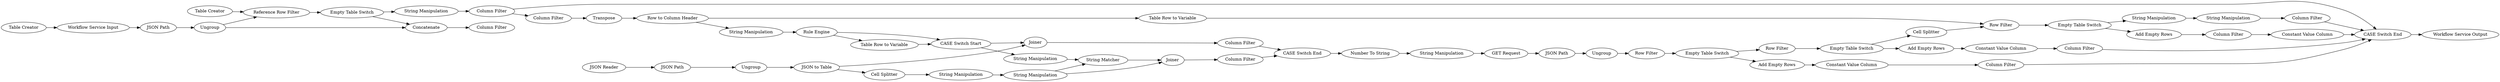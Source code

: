 digraph {
	"-2953554156223839919_13" [label="Workflow Service Output"]
	"-2953554156223839919_194" [label="Table Creator"]
	"-2953554156223839919_206" [label="Add Empty Rows"]
	"-3423178297021006565_97" [label="Column Filter"]
	"-2953554156223839919_78" [label="Row Filter"]
	"-6386736471881459505_197" [label="Column Filter"]
	"-6386736471881459505_196" [label="Column Filter"]
	"-3423178297021006565_90" [label="CASE Switch Start"]
	"-6386736471881459505_192" [label="Table Creator"]
	"-3423178297021006565_92" [label="Table Row to Variable"]
	"-2953554156223839919_12" [label="Workflow Service Input"]
	"-2953554156223839919_205" [label="Add Empty Rows"]
	"-3423178297021006565_95" [label="JSON Reader"]
	"-6386736471881459505_195" [label=Concatenate]
	"-2953554156223839919_196" [label="Empty Table Switch"]
	"-2953554156223839919_207" [label="Add Empty Rows"]
	"-2953554156223839919_199" [label="Constant Value Column"]
	"-3423178297021006565_94" [label="CASE Switch End"]
	"-6386736471881459505_193" [label="Empty Table Switch"]
	"-3423178297021006565_47" [label=Joiner]
	"-2953554156223839919_61" [label="Table Row to Variable"]
	"-2953554156223839919_200" [label="Constant Value Column"]
	"-2953554156223839919_54" [label="GET Request"]
	"-3423178297021006565_44" [label="Cell Splitter"]
	"-3423178297021006565_91" [label="String Manipulation"]
	"-3423178297021006565_43" [label="String Manipulation"]
	"-6386736471881459505_176" [label="JSON Path"]
	"-2953554156223839919_83" [label="String Manipulation"]
	"-6386736471881459505_194" [label="String Manipulation"]
	"-6386736471881459505_190" [label="Reference Row Filter"]
	"-2953554156223839919_197" [label="Empty Table Switch"]
	"-2953554156223839919_181" [label="Row to Column Header"]
	"-2953554156223839919_82" [label="String Manipulation"]
	"-2953554156223839919_159" [label="Number To String"]
	"-3423178297021006565_89" [label="Rule Engine"]
	"-2953554156223839919_84" [label="String Manipulation"]
	"-3423178297021006565_41" [label="String Matcher"]
	"-2953554156223839919_195" [label="Empty Table Switch"]
	"-2953554156223839919_80" [label="Cell Splitter"]
	"-3423178297021006565_93" [label=Joiner]
	"-2953554156223839919_204" [label="Column Filter"]
	"-2953554156223839919_76" [label=Ungroup]
	"-3423178297021006565_88" [label=Ungroup]
	"-2953554156223839919_87" [label="Column Filter"]
	"-2953554156223839919_189" [label="CASE Switch End"]
	"-2953554156223839919_75" [label="JSON Path"]
	"-2953554156223839919_180" [label=Transpose]
	"-3423178297021006565_69" [label="String Manipulation"]
	"-2953554156223839919_188" [label="Column Filter"]
	"-3423178297021006565_87" [label="JSON to Table"]
	"-3423178297021006565_42" [label="String Manipulation"]
	"-3423178297021006565_96" [label="Column Filter"]
	"-2953554156223839919_198" [label="Constant Value Column"]
	"-6386736471881459505_189" [label=Ungroup]
	"-2953554156223839919_81" [label="Row Filter"]
	"-3423178297021006565_2" [label="JSON Path"]
	"-2953554156223839919_203" [label="Column Filter"]
	"-2953554156223839919_202" [label="Column Filter"]
	"-2953554156223839919_77" [label="Row Filter"]
	"-6386736471881459505_195" -> "-6386736471881459505_196"
	"-2953554156223839919_80" -> "-2953554156223839919_81"
	"-2953554156223839919_204" -> "-2953554156223839919_189"
	"-3423178297021006565_90" -> "-3423178297021006565_42"
	"-3423178297021006565_43" -> "-3423178297021006565_41"
	"-6386736471881459505_194" -> "-6386736471881459505_197"
	"-3423178297021006565_2" -> "-3423178297021006565_88"
	"-6386736471881459505_189" -> "-6386736471881459505_195"
	"-6386736471881459505_192" -> "-6386736471881459505_190"
	"-2953554156223839919_207" -> "-2953554156223839919_203"
	"-2953554156223839919_195" -> "-2953554156223839919_78"
	"-2953554156223839919_78" -> "-2953554156223839919_196"
	"-2953554156223839919_196" -> "-2953554156223839919_205"
	"-2953554156223839919_82" -> "-2953554156223839919_87"
	"-3423178297021006565_97" -> "-3423178297021006565_94"
	"-2953554156223839919_83" -> "-2953554156223839919_82"
	"-2953554156223839919_194" -> "-2953554156223839919_12"
	"-3423178297021006565_87" -> "-3423178297021006565_93"
	"-2953554156223839919_200" -> "-2953554156223839919_189"
	"-6386736471881459505_197" -> "-2953554156223839919_189"
	"-2953554156223839919_76" -> "-2953554156223839919_77"
	"-3423178297021006565_88" -> "-3423178297021006565_87"
	"-3423178297021006565_95" -> "-3423178297021006565_2"
	"-2953554156223839919_206" -> "-2953554156223839919_199"
	"-6386736471881459505_193" -> "-6386736471881459505_194"
	"-2953554156223839919_87" -> "-2953554156223839919_189"
	"-6386736471881459505_176" -> "-6386736471881459505_189"
	"-3423178297021006565_42" -> "-3423178297021006565_41"
	"-2953554156223839919_188" -> "-2953554156223839919_180"
	"-2953554156223839919_180" -> "-2953554156223839919_181"
	"-2953554156223839919_203" -> "-2953554156223839919_200"
	"-3423178297021006565_43" -> "-3423178297021006565_47"
	"-3423178297021006565_96" -> "-3423178297021006565_94"
	"-3423178297021006565_89" -> "-3423178297021006565_92"
	"-3423178297021006565_87" -> "-3423178297021006565_44"
	"-6386736471881459505_190" -> "-6386736471881459505_193"
	"-2953554156223839919_54" -> "-2953554156223839919_75"
	"-2953554156223839919_84" -> "-2953554156223839919_54"
	"-2953554156223839919_159" -> "-2953554156223839919_84"
	"-2953554156223839919_181" -> "-3423178297021006565_91"
	"-2953554156223839919_202" -> "-2953554156223839919_189"
	"-2953554156223839919_12" -> "-6386736471881459505_176"
	"-3423178297021006565_92" -> "-3423178297021006565_90"
	"-3423178297021006565_41" -> "-3423178297021006565_47"
	"-6386736471881459505_189" -> "-6386736471881459505_190"
	"-2953554156223839919_197" -> "-2953554156223839919_207"
	"-3423178297021006565_47" -> "-3423178297021006565_97"
	"-2953554156223839919_75" -> "-2953554156223839919_76"
	"-3423178297021006565_90" -> "-3423178297021006565_93"
	"-2953554156223839919_196" -> "-2953554156223839919_80"
	"-2953554156223839919_61" -> "-2953554156223839919_81"
	"-2953554156223839919_189" -> "-2953554156223839919_13"
	"-2953554156223839919_197" -> "-2953554156223839919_83"
	"-2953554156223839919_195" -> "-2953554156223839919_206"
	"-2953554156223839919_181" -> "-2953554156223839919_61"
	"-3423178297021006565_93" -> "-3423178297021006565_96"
	"-2953554156223839919_205" -> "-2953554156223839919_198"
	"-3423178297021006565_69" -> "-3423178297021006565_43"
	"-6386736471881459505_197" -> "-2953554156223839919_188"
	"-3423178297021006565_89" -> "-3423178297021006565_90"
	"-2953554156223839919_77" -> "-2953554156223839919_195"
	"-3423178297021006565_44" -> "-3423178297021006565_69"
	"-6386736471881459505_193" -> "-6386736471881459505_195"
	"-3423178297021006565_91" -> "-3423178297021006565_89"
	"-3423178297021006565_94" -> "-2953554156223839919_159"
	"-2953554156223839919_198" -> "-2953554156223839919_202"
	"-2953554156223839919_81" -> "-2953554156223839919_197"
	"-2953554156223839919_199" -> "-2953554156223839919_204"
	rankdir=LR
}
